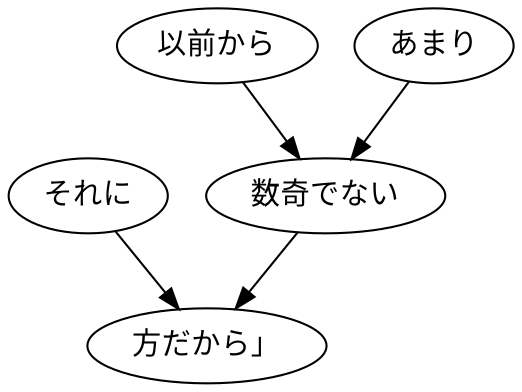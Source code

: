 digraph graph2356 {
	node0 [label="それに"];
	node1 [label="以前から"];
	node2 [label="あまり"];
	node3 [label="数奇でない"];
	node4 [label="方だから」"];
	node0 -> node4;
	node1 -> node3;
	node2 -> node3;
	node3 -> node4;
}
